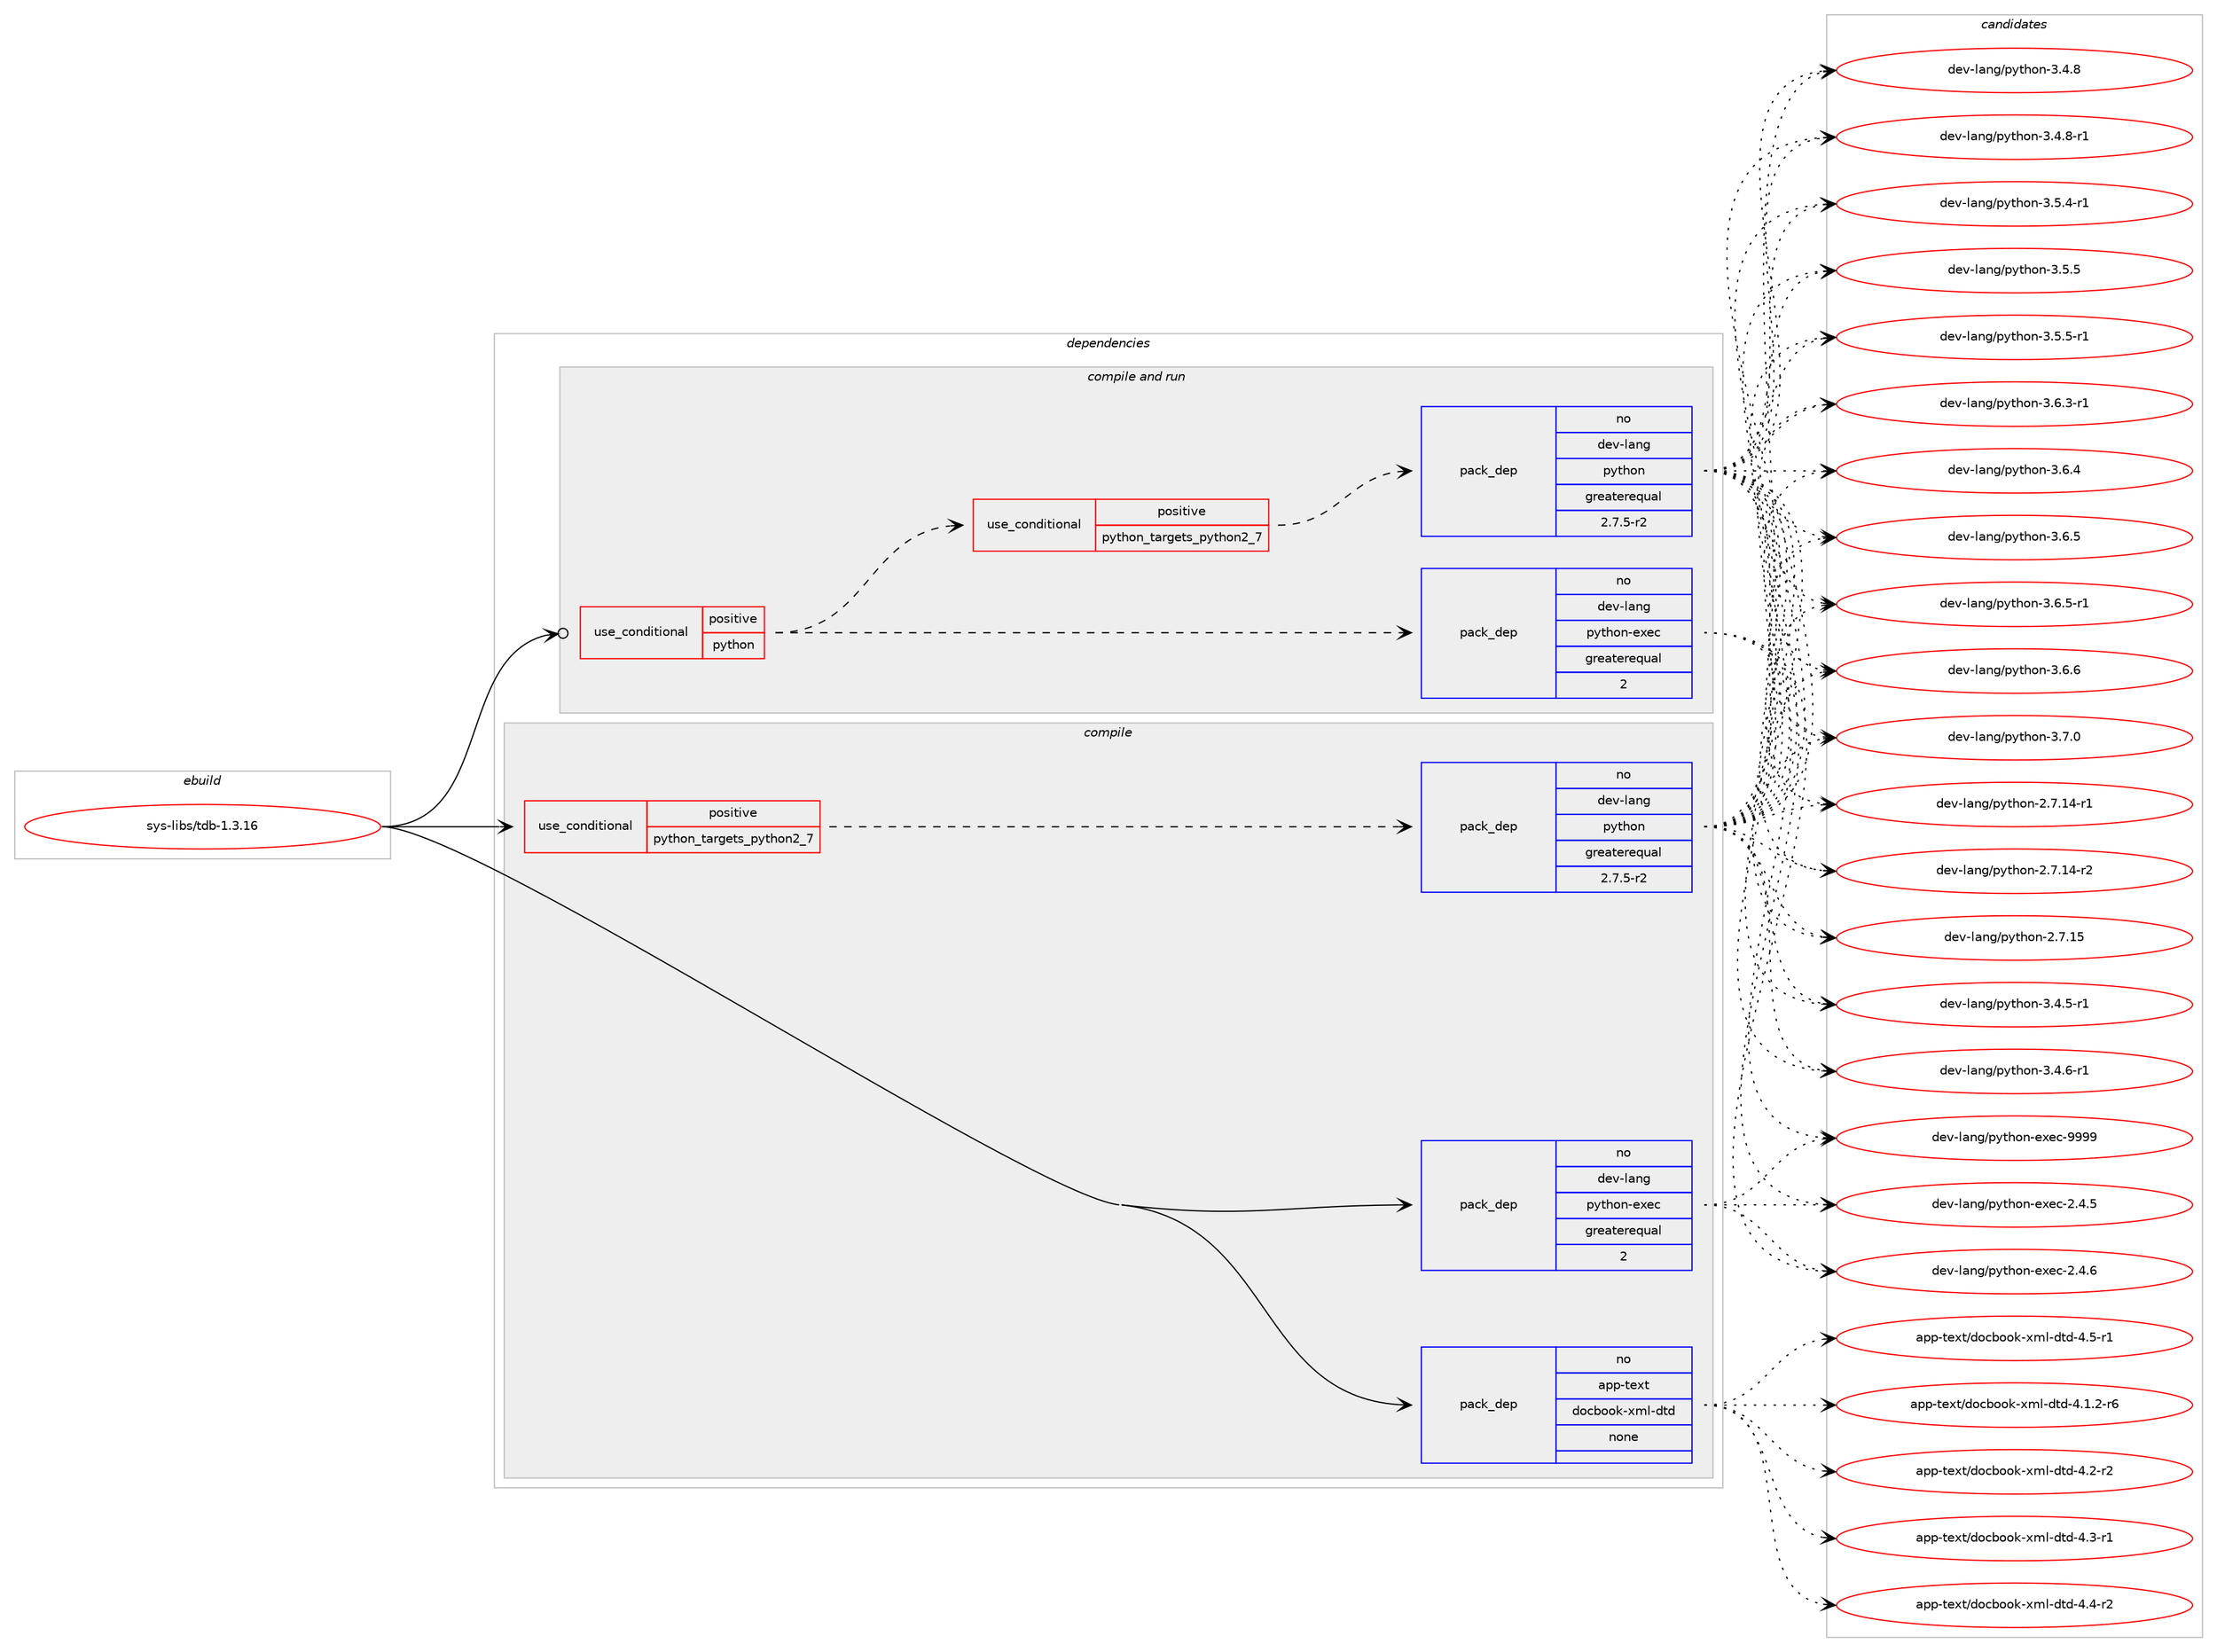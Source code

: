 digraph prolog {

# *************
# Graph options
# *************

newrank=true;
concentrate=true;
compound=true;
graph [rankdir=LR,fontname=Helvetica,fontsize=10,ranksep=1.5];#, ranksep=2.5, nodesep=0.2];
edge  [arrowhead=vee];
node  [fontname=Helvetica,fontsize=10];

# **********
# The ebuild
# **********

subgraph cluster_leftcol {
color=gray;
rank=same;
label=<<i>ebuild</i>>;
id [label="sys-libs/tdb-1.3.16", color=red, width=4, href="../sys-libs/tdb-1.3.16.svg"];
}

# ****************
# The dependencies
# ****************

subgraph cluster_midcol {
color=gray;
label=<<i>dependencies</i>>;
subgraph cluster_compile {
fillcolor="#eeeeee";
style=filled;
label=<<i>compile</i>>;
subgraph cond1208 {
dependency5623 [label=<<TABLE BORDER="0" CELLBORDER="1" CELLSPACING="0" CELLPADDING="4"><TR><TD ROWSPAN="3" CELLPADDING="10">use_conditional</TD></TR><TR><TD>positive</TD></TR><TR><TD>python_targets_python2_7</TD></TR></TABLE>>, shape=none, color=red];
subgraph pack4336 {
dependency5624 [label=<<TABLE BORDER="0" CELLBORDER="1" CELLSPACING="0" CELLPADDING="4" WIDTH="220"><TR><TD ROWSPAN="6" CELLPADDING="30">pack_dep</TD></TR><TR><TD WIDTH="110">no</TD></TR><TR><TD>dev-lang</TD></TR><TR><TD>python</TD></TR><TR><TD>greaterequal</TD></TR><TR><TD>2.7.5-r2</TD></TR></TABLE>>, shape=none, color=blue];
}
dependency5623:e -> dependency5624:w [weight=20,style="dashed",arrowhead="vee"];
}
id:e -> dependency5623:w [weight=20,style="solid",arrowhead="vee"];
subgraph pack4337 {
dependency5625 [label=<<TABLE BORDER="0" CELLBORDER="1" CELLSPACING="0" CELLPADDING="4" WIDTH="220"><TR><TD ROWSPAN="6" CELLPADDING="30">pack_dep</TD></TR><TR><TD WIDTH="110">no</TD></TR><TR><TD>app-text</TD></TR><TR><TD>docbook-xml-dtd</TD></TR><TR><TD>none</TD></TR><TR><TD></TD></TR></TABLE>>, shape=none, color=blue];
}
id:e -> dependency5625:w [weight=20,style="solid",arrowhead="vee"];
subgraph pack4338 {
dependency5626 [label=<<TABLE BORDER="0" CELLBORDER="1" CELLSPACING="0" CELLPADDING="4" WIDTH="220"><TR><TD ROWSPAN="6" CELLPADDING="30">pack_dep</TD></TR><TR><TD WIDTH="110">no</TD></TR><TR><TD>dev-lang</TD></TR><TR><TD>python-exec</TD></TR><TR><TD>greaterequal</TD></TR><TR><TD>2</TD></TR></TABLE>>, shape=none, color=blue];
}
id:e -> dependency5626:w [weight=20,style="solid",arrowhead="vee"];
}
subgraph cluster_compileandrun {
fillcolor="#eeeeee";
style=filled;
label=<<i>compile and run</i>>;
subgraph cond1209 {
dependency5627 [label=<<TABLE BORDER="0" CELLBORDER="1" CELLSPACING="0" CELLPADDING="4"><TR><TD ROWSPAN="3" CELLPADDING="10">use_conditional</TD></TR><TR><TD>positive</TD></TR><TR><TD>python</TD></TR></TABLE>>, shape=none, color=red];
subgraph cond1210 {
dependency5628 [label=<<TABLE BORDER="0" CELLBORDER="1" CELLSPACING="0" CELLPADDING="4"><TR><TD ROWSPAN="3" CELLPADDING="10">use_conditional</TD></TR><TR><TD>positive</TD></TR><TR><TD>python_targets_python2_7</TD></TR></TABLE>>, shape=none, color=red];
subgraph pack4339 {
dependency5629 [label=<<TABLE BORDER="0" CELLBORDER="1" CELLSPACING="0" CELLPADDING="4" WIDTH="220"><TR><TD ROWSPAN="6" CELLPADDING="30">pack_dep</TD></TR><TR><TD WIDTH="110">no</TD></TR><TR><TD>dev-lang</TD></TR><TR><TD>python</TD></TR><TR><TD>greaterequal</TD></TR><TR><TD>2.7.5-r2</TD></TR></TABLE>>, shape=none, color=blue];
}
dependency5628:e -> dependency5629:w [weight=20,style="dashed",arrowhead="vee"];
}
dependency5627:e -> dependency5628:w [weight=20,style="dashed",arrowhead="vee"];
subgraph pack4340 {
dependency5630 [label=<<TABLE BORDER="0" CELLBORDER="1" CELLSPACING="0" CELLPADDING="4" WIDTH="220"><TR><TD ROWSPAN="6" CELLPADDING="30">pack_dep</TD></TR><TR><TD WIDTH="110">no</TD></TR><TR><TD>dev-lang</TD></TR><TR><TD>python-exec</TD></TR><TR><TD>greaterequal</TD></TR><TR><TD>2</TD></TR></TABLE>>, shape=none, color=blue];
}
dependency5627:e -> dependency5630:w [weight=20,style="dashed",arrowhead="vee"];
}
id:e -> dependency5627:w [weight=20,style="solid",arrowhead="odotvee"];
}
subgraph cluster_run {
fillcolor="#eeeeee";
style=filled;
label=<<i>run</i>>;
}
}

# **************
# The candidates
# **************

subgraph cluster_choices {
rank=same;
color=gray;
label=<<i>candidates</i>>;

subgraph choice4336 {
color=black;
nodesep=1;
choice100101118451089711010347112121116104111110455046554649524511449 [label="dev-lang/python-2.7.14-r1", color=red, width=4,href="../dev-lang/python-2.7.14-r1.svg"];
choice100101118451089711010347112121116104111110455046554649524511450 [label="dev-lang/python-2.7.14-r2", color=red, width=4,href="../dev-lang/python-2.7.14-r2.svg"];
choice10010111845108971101034711212111610411111045504655464953 [label="dev-lang/python-2.7.15", color=red, width=4,href="../dev-lang/python-2.7.15.svg"];
choice1001011184510897110103471121211161041111104551465246534511449 [label="dev-lang/python-3.4.5-r1", color=red, width=4,href="../dev-lang/python-3.4.5-r1.svg"];
choice1001011184510897110103471121211161041111104551465246544511449 [label="dev-lang/python-3.4.6-r1", color=red, width=4,href="../dev-lang/python-3.4.6-r1.svg"];
choice100101118451089711010347112121116104111110455146524656 [label="dev-lang/python-3.4.8", color=red, width=4,href="../dev-lang/python-3.4.8.svg"];
choice1001011184510897110103471121211161041111104551465246564511449 [label="dev-lang/python-3.4.8-r1", color=red, width=4,href="../dev-lang/python-3.4.8-r1.svg"];
choice1001011184510897110103471121211161041111104551465346524511449 [label="dev-lang/python-3.5.4-r1", color=red, width=4,href="../dev-lang/python-3.5.4-r1.svg"];
choice100101118451089711010347112121116104111110455146534653 [label="dev-lang/python-3.5.5", color=red, width=4,href="../dev-lang/python-3.5.5.svg"];
choice1001011184510897110103471121211161041111104551465346534511449 [label="dev-lang/python-3.5.5-r1", color=red, width=4,href="../dev-lang/python-3.5.5-r1.svg"];
choice1001011184510897110103471121211161041111104551465446514511449 [label="dev-lang/python-3.6.3-r1", color=red, width=4,href="../dev-lang/python-3.6.3-r1.svg"];
choice100101118451089711010347112121116104111110455146544652 [label="dev-lang/python-3.6.4", color=red, width=4,href="../dev-lang/python-3.6.4.svg"];
choice100101118451089711010347112121116104111110455146544653 [label="dev-lang/python-3.6.5", color=red, width=4,href="../dev-lang/python-3.6.5.svg"];
choice1001011184510897110103471121211161041111104551465446534511449 [label="dev-lang/python-3.6.5-r1", color=red, width=4,href="../dev-lang/python-3.6.5-r1.svg"];
choice100101118451089711010347112121116104111110455146544654 [label="dev-lang/python-3.6.6", color=red, width=4,href="../dev-lang/python-3.6.6.svg"];
choice100101118451089711010347112121116104111110455146554648 [label="dev-lang/python-3.7.0", color=red, width=4,href="../dev-lang/python-3.7.0.svg"];
dependency5624:e -> choice100101118451089711010347112121116104111110455046554649524511449:w [style=dotted,weight="100"];
dependency5624:e -> choice100101118451089711010347112121116104111110455046554649524511450:w [style=dotted,weight="100"];
dependency5624:e -> choice10010111845108971101034711212111610411111045504655464953:w [style=dotted,weight="100"];
dependency5624:e -> choice1001011184510897110103471121211161041111104551465246534511449:w [style=dotted,weight="100"];
dependency5624:e -> choice1001011184510897110103471121211161041111104551465246544511449:w [style=dotted,weight="100"];
dependency5624:e -> choice100101118451089711010347112121116104111110455146524656:w [style=dotted,weight="100"];
dependency5624:e -> choice1001011184510897110103471121211161041111104551465246564511449:w [style=dotted,weight="100"];
dependency5624:e -> choice1001011184510897110103471121211161041111104551465346524511449:w [style=dotted,weight="100"];
dependency5624:e -> choice100101118451089711010347112121116104111110455146534653:w [style=dotted,weight="100"];
dependency5624:e -> choice1001011184510897110103471121211161041111104551465346534511449:w [style=dotted,weight="100"];
dependency5624:e -> choice1001011184510897110103471121211161041111104551465446514511449:w [style=dotted,weight="100"];
dependency5624:e -> choice100101118451089711010347112121116104111110455146544652:w [style=dotted,weight="100"];
dependency5624:e -> choice100101118451089711010347112121116104111110455146544653:w [style=dotted,weight="100"];
dependency5624:e -> choice1001011184510897110103471121211161041111104551465446534511449:w [style=dotted,weight="100"];
dependency5624:e -> choice100101118451089711010347112121116104111110455146544654:w [style=dotted,weight="100"];
dependency5624:e -> choice100101118451089711010347112121116104111110455146554648:w [style=dotted,weight="100"];
}
subgraph choice4337 {
color=black;
nodesep=1;
choice971121124511610112011647100111999811111110745120109108451001161004552464946504511454 [label="app-text/docbook-xml-dtd-4.1.2-r6", color=red, width=4,href="../app-text/docbook-xml-dtd-4.1.2-r6.svg"];
choice97112112451161011201164710011199981111111074512010910845100116100455246504511450 [label="app-text/docbook-xml-dtd-4.2-r2", color=red, width=4,href="../app-text/docbook-xml-dtd-4.2-r2.svg"];
choice97112112451161011201164710011199981111111074512010910845100116100455246514511449 [label="app-text/docbook-xml-dtd-4.3-r1", color=red, width=4,href="../app-text/docbook-xml-dtd-4.3-r1.svg"];
choice97112112451161011201164710011199981111111074512010910845100116100455246524511450 [label="app-text/docbook-xml-dtd-4.4-r2", color=red, width=4,href="../app-text/docbook-xml-dtd-4.4-r2.svg"];
choice97112112451161011201164710011199981111111074512010910845100116100455246534511449 [label="app-text/docbook-xml-dtd-4.5-r1", color=red, width=4,href="../app-text/docbook-xml-dtd-4.5-r1.svg"];
dependency5625:e -> choice971121124511610112011647100111999811111110745120109108451001161004552464946504511454:w [style=dotted,weight="100"];
dependency5625:e -> choice97112112451161011201164710011199981111111074512010910845100116100455246504511450:w [style=dotted,weight="100"];
dependency5625:e -> choice97112112451161011201164710011199981111111074512010910845100116100455246514511449:w [style=dotted,weight="100"];
dependency5625:e -> choice97112112451161011201164710011199981111111074512010910845100116100455246524511450:w [style=dotted,weight="100"];
dependency5625:e -> choice97112112451161011201164710011199981111111074512010910845100116100455246534511449:w [style=dotted,weight="100"];
}
subgraph choice4338 {
color=black;
nodesep=1;
choice1001011184510897110103471121211161041111104510112010199455046524653 [label="dev-lang/python-exec-2.4.5", color=red, width=4,href="../dev-lang/python-exec-2.4.5.svg"];
choice1001011184510897110103471121211161041111104510112010199455046524654 [label="dev-lang/python-exec-2.4.6", color=red, width=4,href="../dev-lang/python-exec-2.4.6.svg"];
choice10010111845108971101034711212111610411111045101120101994557575757 [label="dev-lang/python-exec-9999", color=red, width=4,href="../dev-lang/python-exec-9999.svg"];
dependency5626:e -> choice1001011184510897110103471121211161041111104510112010199455046524653:w [style=dotted,weight="100"];
dependency5626:e -> choice1001011184510897110103471121211161041111104510112010199455046524654:w [style=dotted,weight="100"];
dependency5626:e -> choice10010111845108971101034711212111610411111045101120101994557575757:w [style=dotted,weight="100"];
}
subgraph choice4339 {
color=black;
nodesep=1;
choice100101118451089711010347112121116104111110455046554649524511449 [label="dev-lang/python-2.7.14-r1", color=red, width=4,href="../dev-lang/python-2.7.14-r1.svg"];
choice100101118451089711010347112121116104111110455046554649524511450 [label="dev-lang/python-2.7.14-r2", color=red, width=4,href="../dev-lang/python-2.7.14-r2.svg"];
choice10010111845108971101034711212111610411111045504655464953 [label="dev-lang/python-2.7.15", color=red, width=4,href="../dev-lang/python-2.7.15.svg"];
choice1001011184510897110103471121211161041111104551465246534511449 [label="dev-lang/python-3.4.5-r1", color=red, width=4,href="../dev-lang/python-3.4.5-r1.svg"];
choice1001011184510897110103471121211161041111104551465246544511449 [label="dev-lang/python-3.4.6-r1", color=red, width=4,href="../dev-lang/python-3.4.6-r1.svg"];
choice100101118451089711010347112121116104111110455146524656 [label="dev-lang/python-3.4.8", color=red, width=4,href="../dev-lang/python-3.4.8.svg"];
choice1001011184510897110103471121211161041111104551465246564511449 [label="dev-lang/python-3.4.8-r1", color=red, width=4,href="../dev-lang/python-3.4.8-r1.svg"];
choice1001011184510897110103471121211161041111104551465346524511449 [label="dev-lang/python-3.5.4-r1", color=red, width=4,href="../dev-lang/python-3.5.4-r1.svg"];
choice100101118451089711010347112121116104111110455146534653 [label="dev-lang/python-3.5.5", color=red, width=4,href="../dev-lang/python-3.5.5.svg"];
choice1001011184510897110103471121211161041111104551465346534511449 [label="dev-lang/python-3.5.5-r1", color=red, width=4,href="../dev-lang/python-3.5.5-r1.svg"];
choice1001011184510897110103471121211161041111104551465446514511449 [label="dev-lang/python-3.6.3-r1", color=red, width=4,href="../dev-lang/python-3.6.3-r1.svg"];
choice100101118451089711010347112121116104111110455146544652 [label="dev-lang/python-3.6.4", color=red, width=4,href="../dev-lang/python-3.6.4.svg"];
choice100101118451089711010347112121116104111110455146544653 [label="dev-lang/python-3.6.5", color=red, width=4,href="../dev-lang/python-3.6.5.svg"];
choice1001011184510897110103471121211161041111104551465446534511449 [label="dev-lang/python-3.6.5-r1", color=red, width=4,href="../dev-lang/python-3.6.5-r1.svg"];
choice100101118451089711010347112121116104111110455146544654 [label="dev-lang/python-3.6.6", color=red, width=4,href="../dev-lang/python-3.6.6.svg"];
choice100101118451089711010347112121116104111110455146554648 [label="dev-lang/python-3.7.0", color=red, width=4,href="../dev-lang/python-3.7.0.svg"];
dependency5629:e -> choice100101118451089711010347112121116104111110455046554649524511449:w [style=dotted,weight="100"];
dependency5629:e -> choice100101118451089711010347112121116104111110455046554649524511450:w [style=dotted,weight="100"];
dependency5629:e -> choice10010111845108971101034711212111610411111045504655464953:w [style=dotted,weight="100"];
dependency5629:e -> choice1001011184510897110103471121211161041111104551465246534511449:w [style=dotted,weight="100"];
dependency5629:e -> choice1001011184510897110103471121211161041111104551465246544511449:w [style=dotted,weight="100"];
dependency5629:e -> choice100101118451089711010347112121116104111110455146524656:w [style=dotted,weight="100"];
dependency5629:e -> choice1001011184510897110103471121211161041111104551465246564511449:w [style=dotted,weight="100"];
dependency5629:e -> choice1001011184510897110103471121211161041111104551465346524511449:w [style=dotted,weight="100"];
dependency5629:e -> choice100101118451089711010347112121116104111110455146534653:w [style=dotted,weight="100"];
dependency5629:e -> choice1001011184510897110103471121211161041111104551465346534511449:w [style=dotted,weight="100"];
dependency5629:e -> choice1001011184510897110103471121211161041111104551465446514511449:w [style=dotted,weight="100"];
dependency5629:e -> choice100101118451089711010347112121116104111110455146544652:w [style=dotted,weight="100"];
dependency5629:e -> choice100101118451089711010347112121116104111110455146544653:w [style=dotted,weight="100"];
dependency5629:e -> choice1001011184510897110103471121211161041111104551465446534511449:w [style=dotted,weight="100"];
dependency5629:e -> choice100101118451089711010347112121116104111110455146544654:w [style=dotted,weight="100"];
dependency5629:e -> choice100101118451089711010347112121116104111110455146554648:w [style=dotted,weight="100"];
}
subgraph choice4340 {
color=black;
nodesep=1;
choice1001011184510897110103471121211161041111104510112010199455046524653 [label="dev-lang/python-exec-2.4.5", color=red, width=4,href="../dev-lang/python-exec-2.4.5.svg"];
choice1001011184510897110103471121211161041111104510112010199455046524654 [label="dev-lang/python-exec-2.4.6", color=red, width=4,href="../dev-lang/python-exec-2.4.6.svg"];
choice10010111845108971101034711212111610411111045101120101994557575757 [label="dev-lang/python-exec-9999", color=red, width=4,href="../dev-lang/python-exec-9999.svg"];
dependency5630:e -> choice1001011184510897110103471121211161041111104510112010199455046524653:w [style=dotted,weight="100"];
dependency5630:e -> choice1001011184510897110103471121211161041111104510112010199455046524654:w [style=dotted,weight="100"];
dependency5630:e -> choice10010111845108971101034711212111610411111045101120101994557575757:w [style=dotted,weight="100"];
}
}

}
